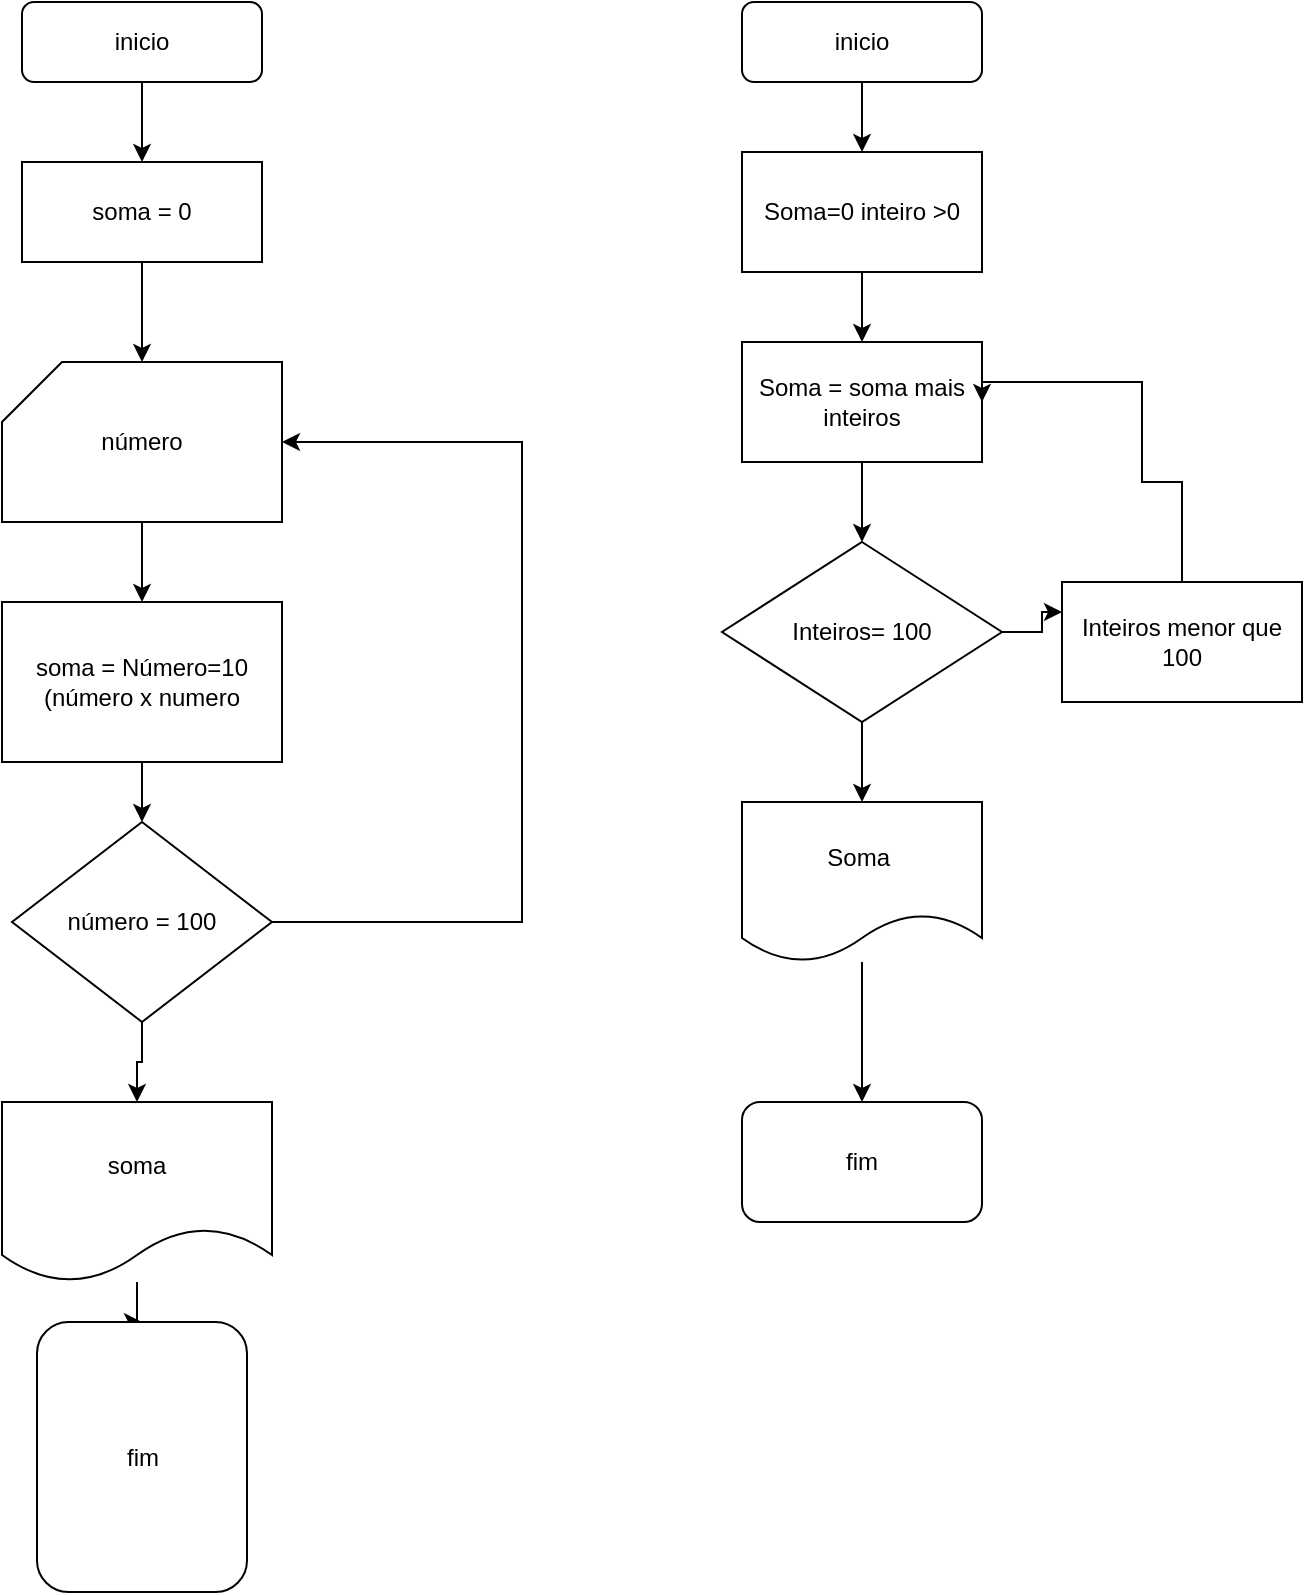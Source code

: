 <mxfile version="20.3.1" type="github">
  <diagram id="C5RBs43oDa-KdzZeNtuy" name="Page-1">
    <mxGraphModel dx="1181" dy="646" grid="1" gridSize="10" guides="1" tooltips="1" connect="1" arrows="1" fold="1" page="1" pageScale="1" pageWidth="827" pageHeight="1169" math="0" shadow="0">
      <root>
        <mxCell id="WIyWlLk6GJQsqaUBKTNV-0" />
        <mxCell id="WIyWlLk6GJQsqaUBKTNV-1" parent="WIyWlLk6GJQsqaUBKTNV-0" />
        <mxCell id="yO5oAJDAujMlHAyHfpmK-22" style="edgeStyle=orthogonalEdgeStyle;rounded=0;orthogonalLoop=1;jettySize=auto;html=1;" edge="1" parent="WIyWlLk6GJQsqaUBKTNV-1" source="WIyWlLk6GJQsqaUBKTNV-3" target="yO5oAJDAujMlHAyHfpmK-16">
          <mxGeometry relative="1" as="geometry" />
        </mxCell>
        <mxCell id="WIyWlLk6GJQsqaUBKTNV-3" value="inicio" style="rounded=1;whiteSpace=wrap;html=1;fontSize=12;glass=0;strokeWidth=1;shadow=0;rotation=0;" parent="WIyWlLk6GJQsqaUBKTNV-1" vertex="1">
          <mxGeometry x="520" y="90" width="120" height="40" as="geometry" />
        </mxCell>
        <mxCell id="yO5oAJDAujMlHAyHfpmK-2" style="edgeStyle=orthogonalEdgeStyle;rounded=0;orthogonalLoop=1;jettySize=auto;html=1;entryX=0.5;entryY=0;entryDx=0;entryDy=0;entryPerimeter=0;" edge="1" parent="WIyWlLk6GJQsqaUBKTNV-1" source="yO5oAJDAujMlHAyHfpmK-0" target="yO5oAJDAujMlHAyHfpmK-1">
          <mxGeometry relative="1" as="geometry" />
        </mxCell>
        <mxCell id="yO5oAJDAujMlHAyHfpmK-0" value="soma = 0" style="rounded=0;whiteSpace=wrap;html=1;" vertex="1" parent="WIyWlLk6GJQsqaUBKTNV-1">
          <mxGeometry x="160" y="170" width="120" height="50" as="geometry" />
        </mxCell>
        <mxCell id="yO5oAJDAujMlHAyHfpmK-13" style="edgeStyle=orthogonalEdgeStyle;rounded=0;orthogonalLoop=1;jettySize=auto;html=1;entryX=0.5;entryY=0;entryDx=0;entryDy=0;" edge="1" parent="WIyWlLk6GJQsqaUBKTNV-1" source="yO5oAJDAujMlHAyHfpmK-1" target="yO5oAJDAujMlHAyHfpmK-3">
          <mxGeometry relative="1" as="geometry" />
        </mxCell>
        <mxCell id="yO5oAJDAujMlHAyHfpmK-1" value="número" style="shape=card;whiteSpace=wrap;html=1;" vertex="1" parent="WIyWlLk6GJQsqaUBKTNV-1">
          <mxGeometry x="150" y="270" width="140" height="80" as="geometry" />
        </mxCell>
        <mxCell id="yO5oAJDAujMlHAyHfpmK-12" style="edgeStyle=orthogonalEdgeStyle;rounded=0;orthogonalLoop=1;jettySize=auto;html=1;" edge="1" parent="WIyWlLk6GJQsqaUBKTNV-1" source="yO5oAJDAujMlHAyHfpmK-3" target="yO5oAJDAujMlHAyHfpmK-7">
          <mxGeometry relative="1" as="geometry" />
        </mxCell>
        <mxCell id="yO5oAJDAujMlHAyHfpmK-3" value="soma = Número=10 (número x numero" style="rounded=0;whiteSpace=wrap;html=1;" vertex="1" parent="WIyWlLk6GJQsqaUBKTNV-1">
          <mxGeometry x="150" y="390" width="140" height="80" as="geometry" />
        </mxCell>
        <mxCell id="yO5oAJDAujMlHAyHfpmK-6" style="edgeStyle=orthogonalEdgeStyle;rounded=0;orthogonalLoop=1;jettySize=auto;html=1;entryX=0.5;entryY=0;entryDx=0;entryDy=0;" edge="1" parent="WIyWlLk6GJQsqaUBKTNV-1" source="yO5oAJDAujMlHAyHfpmK-4" target="yO5oAJDAujMlHAyHfpmK-0">
          <mxGeometry relative="1" as="geometry" />
        </mxCell>
        <mxCell id="yO5oAJDAujMlHAyHfpmK-4" value="inicio" style="rounded=1;whiteSpace=wrap;html=1;fontSize=12;glass=0;strokeWidth=1;shadow=0;" vertex="1" parent="WIyWlLk6GJQsqaUBKTNV-1">
          <mxGeometry x="160" y="90" width="120" height="40" as="geometry" />
        </mxCell>
        <mxCell id="yO5oAJDAujMlHAyHfpmK-11" style="edgeStyle=orthogonalEdgeStyle;rounded=0;orthogonalLoop=1;jettySize=auto;html=1;entryX=0.5;entryY=0;entryDx=0;entryDy=0;" edge="1" parent="WIyWlLk6GJQsqaUBKTNV-1" source="yO5oAJDAujMlHAyHfpmK-7" target="yO5oAJDAujMlHAyHfpmK-8">
          <mxGeometry relative="1" as="geometry" />
        </mxCell>
        <mxCell id="yO5oAJDAujMlHAyHfpmK-15" style="edgeStyle=orthogonalEdgeStyle;rounded=0;orthogonalLoop=1;jettySize=auto;html=1;" edge="1" parent="WIyWlLk6GJQsqaUBKTNV-1" source="yO5oAJDAujMlHAyHfpmK-7" target="yO5oAJDAujMlHAyHfpmK-1">
          <mxGeometry relative="1" as="geometry">
            <mxPoint x="410" y="280" as="targetPoint" />
            <Array as="points">
              <mxPoint x="410" y="550" />
              <mxPoint x="410" y="310" />
            </Array>
          </mxGeometry>
        </mxCell>
        <mxCell id="yO5oAJDAujMlHAyHfpmK-7" value="número = 100" style="rhombus;whiteSpace=wrap;html=1;" vertex="1" parent="WIyWlLk6GJQsqaUBKTNV-1">
          <mxGeometry x="155" y="500" width="130" height="100" as="geometry" />
        </mxCell>
        <mxCell id="yO5oAJDAujMlHAyHfpmK-10" style="edgeStyle=orthogonalEdgeStyle;rounded=0;orthogonalLoop=1;jettySize=auto;html=1;" edge="1" parent="WIyWlLk6GJQsqaUBKTNV-1" source="yO5oAJDAujMlHAyHfpmK-8" target="yO5oAJDAujMlHAyHfpmK-9">
          <mxGeometry relative="1" as="geometry" />
        </mxCell>
        <mxCell id="yO5oAJDAujMlHAyHfpmK-8" value="soma" style="shape=document;whiteSpace=wrap;html=1;boundedLbl=1;" vertex="1" parent="WIyWlLk6GJQsqaUBKTNV-1">
          <mxGeometry x="150" y="640" width="135" height="90" as="geometry" />
        </mxCell>
        <mxCell id="yO5oAJDAujMlHAyHfpmK-9" value="fim" style="rounded=1;whiteSpace=wrap;html=1;direction=south;" vertex="1" parent="WIyWlLk6GJQsqaUBKTNV-1">
          <mxGeometry x="167.5" y="750" width="105" height="135" as="geometry" />
        </mxCell>
        <mxCell id="yO5oAJDAujMlHAyHfpmK-23" style="edgeStyle=orthogonalEdgeStyle;rounded=0;orthogonalLoop=1;jettySize=auto;html=1;entryX=0.5;entryY=0;entryDx=0;entryDy=0;" edge="1" parent="WIyWlLk6GJQsqaUBKTNV-1" source="yO5oAJDAujMlHAyHfpmK-16" target="yO5oAJDAujMlHAyHfpmK-17">
          <mxGeometry relative="1" as="geometry" />
        </mxCell>
        <mxCell id="yO5oAJDAujMlHAyHfpmK-16" value="Soma=0 inteiro &amp;gt;0" style="rounded=0;whiteSpace=wrap;html=1;" vertex="1" parent="WIyWlLk6GJQsqaUBKTNV-1">
          <mxGeometry x="520" y="165" width="120" height="60" as="geometry" />
        </mxCell>
        <mxCell id="yO5oAJDAujMlHAyHfpmK-24" style="edgeStyle=orthogonalEdgeStyle;rounded=0;orthogonalLoop=1;jettySize=auto;html=1;" edge="1" parent="WIyWlLk6GJQsqaUBKTNV-1" source="yO5oAJDAujMlHAyHfpmK-17" target="yO5oAJDAujMlHAyHfpmK-18">
          <mxGeometry relative="1" as="geometry" />
        </mxCell>
        <mxCell id="yO5oAJDAujMlHAyHfpmK-17" value="Soma = soma mais inteiros" style="rounded=0;whiteSpace=wrap;html=1;" vertex="1" parent="WIyWlLk6GJQsqaUBKTNV-1">
          <mxGeometry x="520" y="260" width="120" height="60" as="geometry" />
        </mxCell>
        <mxCell id="yO5oAJDAujMlHAyHfpmK-25" style="edgeStyle=orthogonalEdgeStyle;rounded=0;orthogonalLoop=1;jettySize=auto;html=1;entryX=0.5;entryY=0;entryDx=0;entryDy=0;" edge="1" parent="WIyWlLk6GJQsqaUBKTNV-1" source="yO5oAJDAujMlHAyHfpmK-18" target="yO5oAJDAujMlHAyHfpmK-20">
          <mxGeometry relative="1" as="geometry" />
        </mxCell>
        <mxCell id="yO5oAJDAujMlHAyHfpmK-27" style="edgeStyle=orthogonalEdgeStyle;rounded=0;orthogonalLoop=1;jettySize=auto;html=1;entryX=0;entryY=0.25;entryDx=0;entryDy=0;" edge="1" parent="WIyWlLk6GJQsqaUBKTNV-1" source="yO5oAJDAujMlHAyHfpmK-18" target="yO5oAJDAujMlHAyHfpmK-19">
          <mxGeometry relative="1" as="geometry" />
        </mxCell>
        <mxCell id="yO5oAJDAujMlHAyHfpmK-18" value="Inteiros= 100" style="rhombus;whiteSpace=wrap;html=1;" vertex="1" parent="WIyWlLk6GJQsqaUBKTNV-1">
          <mxGeometry x="510" y="360" width="140" height="90" as="geometry" />
        </mxCell>
        <mxCell id="yO5oAJDAujMlHAyHfpmK-28" style="edgeStyle=orthogonalEdgeStyle;rounded=0;orthogonalLoop=1;jettySize=auto;html=1;entryX=1;entryY=0.5;entryDx=0;entryDy=0;" edge="1" parent="WIyWlLk6GJQsqaUBKTNV-1" source="yO5oAJDAujMlHAyHfpmK-19" target="yO5oAJDAujMlHAyHfpmK-17">
          <mxGeometry relative="1" as="geometry">
            <mxPoint x="730" y="280" as="targetPoint" />
            <Array as="points">
              <mxPoint x="740" y="330" />
              <mxPoint x="720" y="330" />
              <mxPoint x="720" y="280" />
              <mxPoint x="640" y="280" />
            </Array>
          </mxGeometry>
        </mxCell>
        <mxCell id="yO5oAJDAujMlHAyHfpmK-19" value="Inteiros menor que 100" style="rounded=0;whiteSpace=wrap;html=1;" vertex="1" parent="WIyWlLk6GJQsqaUBKTNV-1">
          <mxGeometry x="680" y="380" width="120" height="60" as="geometry" />
        </mxCell>
        <mxCell id="yO5oAJDAujMlHAyHfpmK-26" style="edgeStyle=orthogonalEdgeStyle;rounded=0;orthogonalLoop=1;jettySize=auto;html=1;entryX=0.5;entryY=0;entryDx=0;entryDy=0;" edge="1" parent="WIyWlLk6GJQsqaUBKTNV-1" source="yO5oAJDAujMlHAyHfpmK-20" target="yO5oAJDAujMlHAyHfpmK-21">
          <mxGeometry relative="1" as="geometry" />
        </mxCell>
        <mxCell id="yO5oAJDAujMlHAyHfpmK-20" value="Soma&amp;nbsp;" style="shape=document;whiteSpace=wrap;html=1;boundedLbl=1;" vertex="1" parent="WIyWlLk6GJQsqaUBKTNV-1">
          <mxGeometry x="520" y="490" width="120" height="80" as="geometry" />
        </mxCell>
        <mxCell id="yO5oAJDAujMlHAyHfpmK-21" value="fim" style="rounded=1;whiteSpace=wrap;html=1;" vertex="1" parent="WIyWlLk6GJQsqaUBKTNV-1">
          <mxGeometry x="520" y="640" width="120" height="60" as="geometry" />
        </mxCell>
      </root>
    </mxGraphModel>
  </diagram>
</mxfile>
